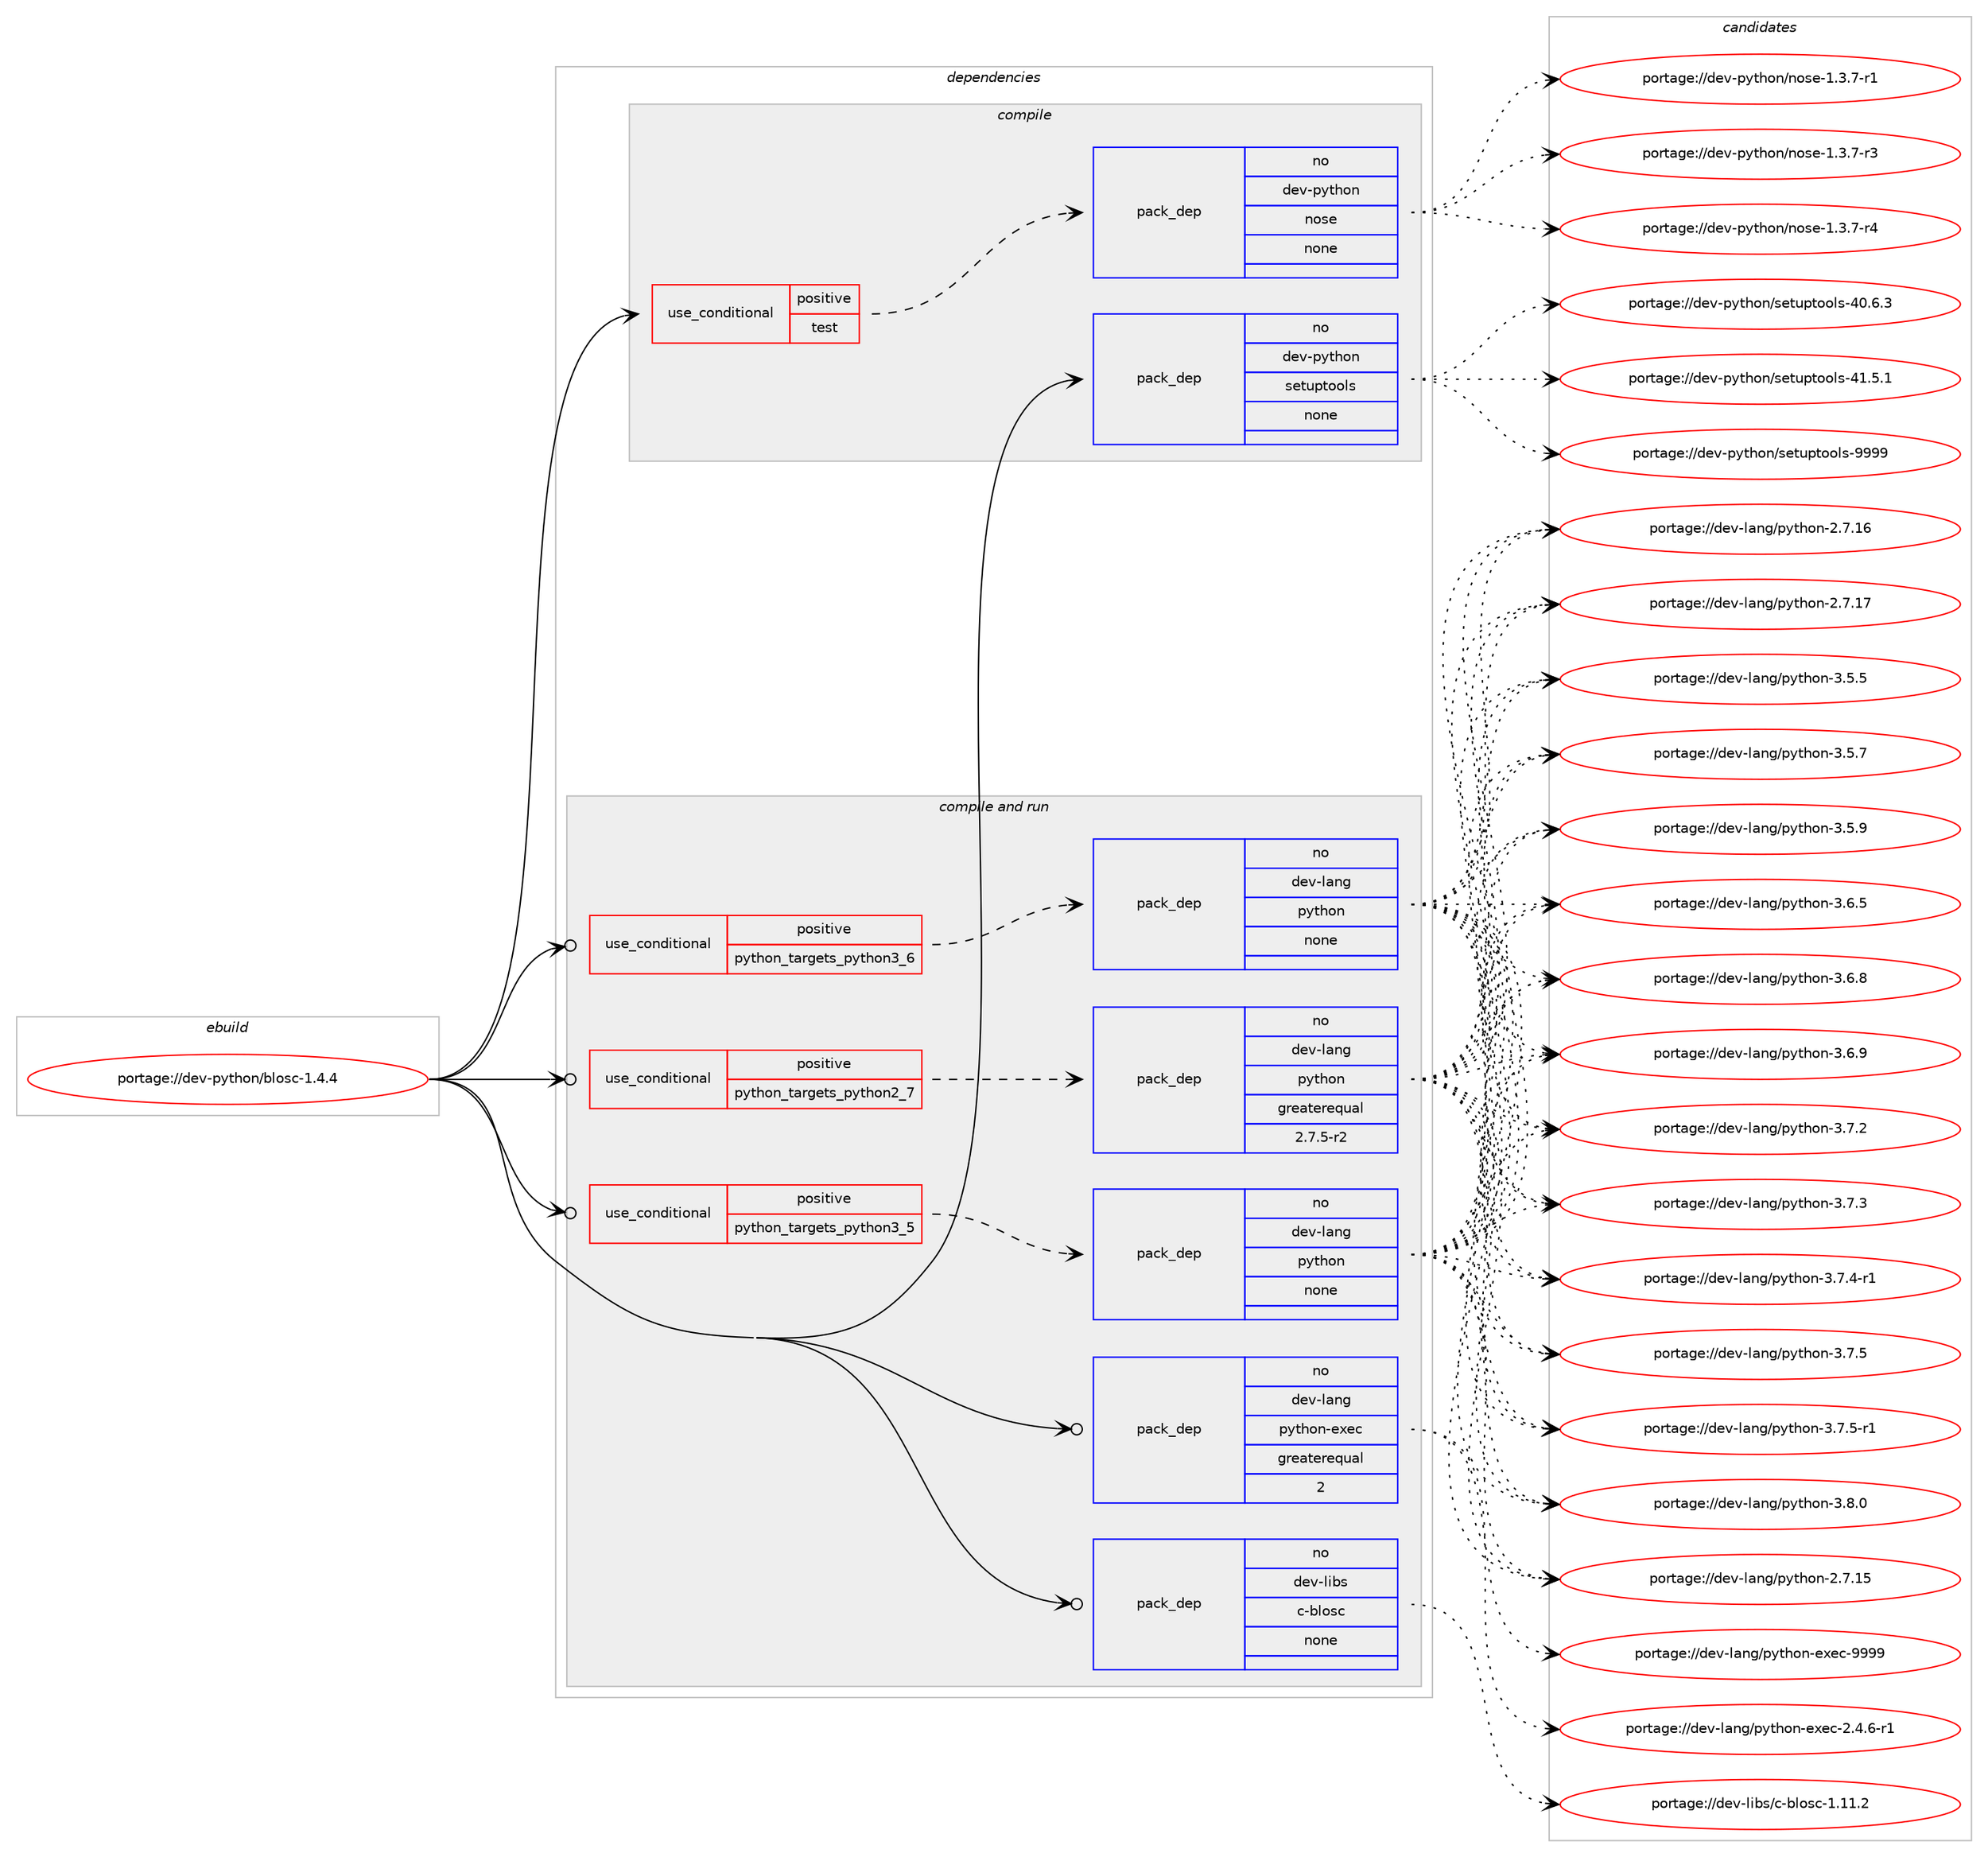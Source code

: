 digraph prolog {

# *************
# Graph options
# *************

newrank=true;
concentrate=true;
compound=true;
graph [rankdir=LR,fontname=Helvetica,fontsize=10,ranksep=1.5];#, ranksep=2.5, nodesep=0.2];
edge  [arrowhead=vee];
node  [fontname=Helvetica,fontsize=10];

# **********
# The ebuild
# **********

subgraph cluster_leftcol {
color=gray;
rank=same;
label=<<i>ebuild</i>>;
id [label="portage://dev-python/blosc-1.4.4", color=red, width=4, href="../dev-python/blosc-1.4.4.svg"];
}

# ****************
# The dependencies
# ****************

subgraph cluster_midcol {
color=gray;
label=<<i>dependencies</i>>;
subgraph cluster_compile {
fillcolor="#eeeeee";
style=filled;
label=<<i>compile</i>>;
subgraph cond26307 {
dependency132143 [label=<<TABLE BORDER="0" CELLBORDER="1" CELLSPACING="0" CELLPADDING="4"><TR><TD ROWSPAN="3" CELLPADDING="10">use_conditional</TD></TR><TR><TD>positive</TD></TR><TR><TD>test</TD></TR></TABLE>>, shape=none, color=red];
subgraph pack102532 {
dependency132144 [label=<<TABLE BORDER="0" CELLBORDER="1" CELLSPACING="0" CELLPADDING="4" WIDTH="220"><TR><TD ROWSPAN="6" CELLPADDING="30">pack_dep</TD></TR><TR><TD WIDTH="110">no</TD></TR><TR><TD>dev-python</TD></TR><TR><TD>nose</TD></TR><TR><TD>none</TD></TR><TR><TD></TD></TR></TABLE>>, shape=none, color=blue];
}
dependency132143:e -> dependency132144:w [weight=20,style="dashed",arrowhead="vee"];
}
id:e -> dependency132143:w [weight=20,style="solid",arrowhead="vee"];
subgraph pack102533 {
dependency132145 [label=<<TABLE BORDER="0" CELLBORDER="1" CELLSPACING="0" CELLPADDING="4" WIDTH="220"><TR><TD ROWSPAN="6" CELLPADDING="30">pack_dep</TD></TR><TR><TD WIDTH="110">no</TD></TR><TR><TD>dev-python</TD></TR><TR><TD>setuptools</TD></TR><TR><TD>none</TD></TR><TR><TD></TD></TR></TABLE>>, shape=none, color=blue];
}
id:e -> dependency132145:w [weight=20,style="solid",arrowhead="vee"];
}
subgraph cluster_compileandrun {
fillcolor="#eeeeee";
style=filled;
label=<<i>compile and run</i>>;
subgraph cond26308 {
dependency132146 [label=<<TABLE BORDER="0" CELLBORDER="1" CELLSPACING="0" CELLPADDING="4"><TR><TD ROWSPAN="3" CELLPADDING="10">use_conditional</TD></TR><TR><TD>positive</TD></TR><TR><TD>python_targets_python2_7</TD></TR></TABLE>>, shape=none, color=red];
subgraph pack102534 {
dependency132147 [label=<<TABLE BORDER="0" CELLBORDER="1" CELLSPACING="0" CELLPADDING="4" WIDTH="220"><TR><TD ROWSPAN="6" CELLPADDING="30">pack_dep</TD></TR><TR><TD WIDTH="110">no</TD></TR><TR><TD>dev-lang</TD></TR><TR><TD>python</TD></TR><TR><TD>greaterequal</TD></TR><TR><TD>2.7.5-r2</TD></TR></TABLE>>, shape=none, color=blue];
}
dependency132146:e -> dependency132147:w [weight=20,style="dashed",arrowhead="vee"];
}
id:e -> dependency132146:w [weight=20,style="solid",arrowhead="odotvee"];
subgraph cond26309 {
dependency132148 [label=<<TABLE BORDER="0" CELLBORDER="1" CELLSPACING="0" CELLPADDING="4"><TR><TD ROWSPAN="3" CELLPADDING="10">use_conditional</TD></TR><TR><TD>positive</TD></TR><TR><TD>python_targets_python3_5</TD></TR></TABLE>>, shape=none, color=red];
subgraph pack102535 {
dependency132149 [label=<<TABLE BORDER="0" CELLBORDER="1" CELLSPACING="0" CELLPADDING="4" WIDTH="220"><TR><TD ROWSPAN="6" CELLPADDING="30">pack_dep</TD></TR><TR><TD WIDTH="110">no</TD></TR><TR><TD>dev-lang</TD></TR><TR><TD>python</TD></TR><TR><TD>none</TD></TR><TR><TD></TD></TR></TABLE>>, shape=none, color=blue];
}
dependency132148:e -> dependency132149:w [weight=20,style="dashed",arrowhead="vee"];
}
id:e -> dependency132148:w [weight=20,style="solid",arrowhead="odotvee"];
subgraph cond26310 {
dependency132150 [label=<<TABLE BORDER="0" CELLBORDER="1" CELLSPACING="0" CELLPADDING="4"><TR><TD ROWSPAN="3" CELLPADDING="10">use_conditional</TD></TR><TR><TD>positive</TD></TR><TR><TD>python_targets_python3_6</TD></TR></TABLE>>, shape=none, color=red];
subgraph pack102536 {
dependency132151 [label=<<TABLE BORDER="0" CELLBORDER="1" CELLSPACING="0" CELLPADDING="4" WIDTH="220"><TR><TD ROWSPAN="6" CELLPADDING="30">pack_dep</TD></TR><TR><TD WIDTH="110">no</TD></TR><TR><TD>dev-lang</TD></TR><TR><TD>python</TD></TR><TR><TD>none</TD></TR><TR><TD></TD></TR></TABLE>>, shape=none, color=blue];
}
dependency132150:e -> dependency132151:w [weight=20,style="dashed",arrowhead="vee"];
}
id:e -> dependency132150:w [weight=20,style="solid",arrowhead="odotvee"];
subgraph pack102537 {
dependency132152 [label=<<TABLE BORDER="0" CELLBORDER="1" CELLSPACING="0" CELLPADDING="4" WIDTH="220"><TR><TD ROWSPAN="6" CELLPADDING="30">pack_dep</TD></TR><TR><TD WIDTH="110">no</TD></TR><TR><TD>dev-lang</TD></TR><TR><TD>python-exec</TD></TR><TR><TD>greaterequal</TD></TR><TR><TD>2</TD></TR></TABLE>>, shape=none, color=blue];
}
id:e -> dependency132152:w [weight=20,style="solid",arrowhead="odotvee"];
subgraph pack102538 {
dependency132153 [label=<<TABLE BORDER="0" CELLBORDER="1" CELLSPACING="0" CELLPADDING="4" WIDTH="220"><TR><TD ROWSPAN="6" CELLPADDING="30">pack_dep</TD></TR><TR><TD WIDTH="110">no</TD></TR><TR><TD>dev-libs</TD></TR><TR><TD>c-blosc</TD></TR><TR><TD>none</TD></TR><TR><TD></TD></TR></TABLE>>, shape=none, color=blue];
}
id:e -> dependency132153:w [weight=20,style="solid",arrowhead="odotvee"];
}
subgraph cluster_run {
fillcolor="#eeeeee";
style=filled;
label=<<i>run</i>>;
}
}

# **************
# The candidates
# **************

subgraph cluster_choices {
rank=same;
color=gray;
label=<<i>candidates</i>>;

subgraph choice102532 {
color=black;
nodesep=1;
choiceportage10010111845112121116104111110471101111151014549465146554511449 [label="portage://dev-python/nose-1.3.7-r1", color=red, width=4,href="../dev-python/nose-1.3.7-r1.svg"];
choiceportage10010111845112121116104111110471101111151014549465146554511451 [label="portage://dev-python/nose-1.3.7-r3", color=red, width=4,href="../dev-python/nose-1.3.7-r3.svg"];
choiceportage10010111845112121116104111110471101111151014549465146554511452 [label="portage://dev-python/nose-1.3.7-r4", color=red, width=4,href="../dev-python/nose-1.3.7-r4.svg"];
dependency132144:e -> choiceportage10010111845112121116104111110471101111151014549465146554511449:w [style=dotted,weight="100"];
dependency132144:e -> choiceportage10010111845112121116104111110471101111151014549465146554511451:w [style=dotted,weight="100"];
dependency132144:e -> choiceportage10010111845112121116104111110471101111151014549465146554511452:w [style=dotted,weight="100"];
}
subgraph choice102533 {
color=black;
nodesep=1;
choiceportage100101118451121211161041111104711510111611711211611111110811545524846544651 [label="portage://dev-python/setuptools-40.6.3", color=red, width=4,href="../dev-python/setuptools-40.6.3.svg"];
choiceportage100101118451121211161041111104711510111611711211611111110811545524946534649 [label="portage://dev-python/setuptools-41.5.1", color=red, width=4,href="../dev-python/setuptools-41.5.1.svg"];
choiceportage10010111845112121116104111110471151011161171121161111111081154557575757 [label="portage://dev-python/setuptools-9999", color=red, width=4,href="../dev-python/setuptools-9999.svg"];
dependency132145:e -> choiceportage100101118451121211161041111104711510111611711211611111110811545524846544651:w [style=dotted,weight="100"];
dependency132145:e -> choiceportage100101118451121211161041111104711510111611711211611111110811545524946534649:w [style=dotted,weight="100"];
dependency132145:e -> choiceportage10010111845112121116104111110471151011161171121161111111081154557575757:w [style=dotted,weight="100"];
}
subgraph choice102534 {
color=black;
nodesep=1;
choiceportage10010111845108971101034711212111610411111045504655464953 [label="portage://dev-lang/python-2.7.15", color=red, width=4,href="../dev-lang/python-2.7.15.svg"];
choiceportage10010111845108971101034711212111610411111045504655464954 [label="portage://dev-lang/python-2.7.16", color=red, width=4,href="../dev-lang/python-2.7.16.svg"];
choiceportage10010111845108971101034711212111610411111045504655464955 [label="portage://dev-lang/python-2.7.17", color=red, width=4,href="../dev-lang/python-2.7.17.svg"];
choiceportage100101118451089711010347112121116104111110455146534653 [label="portage://dev-lang/python-3.5.5", color=red, width=4,href="../dev-lang/python-3.5.5.svg"];
choiceportage100101118451089711010347112121116104111110455146534655 [label="portage://dev-lang/python-3.5.7", color=red, width=4,href="../dev-lang/python-3.5.7.svg"];
choiceportage100101118451089711010347112121116104111110455146534657 [label="portage://dev-lang/python-3.5.9", color=red, width=4,href="../dev-lang/python-3.5.9.svg"];
choiceportage100101118451089711010347112121116104111110455146544653 [label="portage://dev-lang/python-3.6.5", color=red, width=4,href="../dev-lang/python-3.6.5.svg"];
choiceportage100101118451089711010347112121116104111110455146544656 [label="portage://dev-lang/python-3.6.8", color=red, width=4,href="../dev-lang/python-3.6.8.svg"];
choiceportage100101118451089711010347112121116104111110455146544657 [label="portage://dev-lang/python-3.6.9", color=red, width=4,href="../dev-lang/python-3.6.9.svg"];
choiceportage100101118451089711010347112121116104111110455146554650 [label="portage://dev-lang/python-3.7.2", color=red, width=4,href="../dev-lang/python-3.7.2.svg"];
choiceportage100101118451089711010347112121116104111110455146554651 [label="portage://dev-lang/python-3.7.3", color=red, width=4,href="../dev-lang/python-3.7.3.svg"];
choiceportage1001011184510897110103471121211161041111104551465546524511449 [label="portage://dev-lang/python-3.7.4-r1", color=red, width=4,href="../dev-lang/python-3.7.4-r1.svg"];
choiceportage100101118451089711010347112121116104111110455146554653 [label="portage://dev-lang/python-3.7.5", color=red, width=4,href="../dev-lang/python-3.7.5.svg"];
choiceportage1001011184510897110103471121211161041111104551465546534511449 [label="portage://dev-lang/python-3.7.5-r1", color=red, width=4,href="../dev-lang/python-3.7.5-r1.svg"];
choiceportage100101118451089711010347112121116104111110455146564648 [label="portage://dev-lang/python-3.8.0", color=red, width=4,href="../dev-lang/python-3.8.0.svg"];
dependency132147:e -> choiceportage10010111845108971101034711212111610411111045504655464953:w [style=dotted,weight="100"];
dependency132147:e -> choiceportage10010111845108971101034711212111610411111045504655464954:w [style=dotted,weight="100"];
dependency132147:e -> choiceportage10010111845108971101034711212111610411111045504655464955:w [style=dotted,weight="100"];
dependency132147:e -> choiceportage100101118451089711010347112121116104111110455146534653:w [style=dotted,weight="100"];
dependency132147:e -> choiceportage100101118451089711010347112121116104111110455146534655:w [style=dotted,weight="100"];
dependency132147:e -> choiceportage100101118451089711010347112121116104111110455146534657:w [style=dotted,weight="100"];
dependency132147:e -> choiceportage100101118451089711010347112121116104111110455146544653:w [style=dotted,weight="100"];
dependency132147:e -> choiceportage100101118451089711010347112121116104111110455146544656:w [style=dotted,weight="100"];
dependency132147:e -> choiceportage100101118451089711010347112121116104111110455146544657:w [style=dotted,weight="100"];
dependency132147:e -> choiceportage100101118451089711010347112121116104111110455146554650:w [style=dotted,weight="100"];
dependency132147:e -> choiceportage100101118451089711010347112121116104111110455146554651:w [style=dotted,weight="100"];
dependency132147:e -> choiceportage1001011184510897110103471121211161041111104551465546524511449:w [style=dotted,weight="100"];
dependency132147:e -> choiceportage100101118451089711010347112121116104111110455146554653:w [style=dotted,weight="100"];
dependency132147:e -> choiceportage1001011184510897110103471121211161041111104551465546534511449:w [style=dotted,weight="100"];
dependency132147:e -> choiceportage100101118451089711010347112121116104111110455146564648:w [style=dotted,weight="100"];
}
subgraph choice102535 {
color=black;
nodesep=1;
choiceportage10010111845108971101034711212111610411111045504655464953 [label="portage://dev-lang/python-2.7.15", color=red, width=4,href="../dev-lang/python-2.7.15.svg"];
choiceportage10010111845108971101034711212111610411111045504655464954 [label="portage://dev-lang/python-2.7.16", color=red, width=4,href="../dev-lang/python-2.7.16.svg"];
choiceportage10010111845108971101034711212111610411111045504655464955 [label="portage://dev-lang/python-2.7.17", color=red, width=4,href="../dev-lang/python-2.7.17.svg"];
choiceportage100101118451089711010347112121116104111110455146534653 [label="portage://dev-lang/python-3.5.5", color=red, width=4,href="../dev-lang/python-3.5.5.svg"];
choiceportage100101118451089711010347112121116104111110455146534655 [label="portage://dev-lang/python-3.5.7", color=red, width=4,href="../dev-lang/python-3.5.7.svg"];
choiceportage100101118451089711010347112121116104111110455146534657 [label="portage://dev-lang/python-3.5.9", color=red, width=4,href="../dev-lang/python-3.5.9.svg"];
choiceportage100101118451089711010347112121116104111110455146544653 [label="portage://dev-lang/python-3.6.5", color=red, width=4,href="../dev-lang/python-3.6.5.svg"];
choiceportage100101118451089711010347112121116104111110455146544656 [label="portage://dev-lang/python-3.6.8", color=red, width=4,href="../dev-lang/python-3.6.8.svg"];
choiceportage100101118451089711010347112121116104111110455146544657 [label="portage://dev-lang/python-3.6.9", color=red, width=4,href="../dev-lang/python-3.6.9.svg"];
choiceportage100101118451089711010347112121116104111110455146554650 [label="portage://dev-lang/python-3.7.2", color=red, width=4,href="../dev-lang/python-3.7.2.svg"];
choiceportage100101118451089711010347112121116104111110455146554651 [label="portage://dev-lang/python-3.7.3", color=red, width=4,href="../dev-lang/python-3.7.3.svg"];
choiceportage1001011184510897110103471121211161041111104551465546524511449 [label="portage://dev-lang/python-3.7.4-r1", color=red, width=4,href="../dev-lang/python-3.7.4-r1.svg"];
choiceportage100101118451089711010347112121116104111110455146554653 [label="portage://dev-lang/python-3.7.5", color=red, width=4,href="../dev-lang/python-3.7.5.svg"];
choiceportage1001011184510897110103471121211161041111104551465546534511449 [label="portage://dev-lang/python-3.7.5-r1", color=red, width=4,href="../dev-lang/python-3.7.5-r1.svg"];
choiceportage100101118451089711010347112121116104111110455146564648 [label="portage://dev-lang/python-3.8.0", color=red, width=4,href="../dev-lang/python-3.8.0.svg"];
dependency132149:e -> choiceportage10010111845108971101034711212111610411111045504655464953:w [style=dotted,weight="100"];
dependency132149:e -> choiceportage10010111845108971101034711212111610411111045504655464954:w [style=dotted,weight="100"];
dependency132149:e -> choiceportage10010111845108971101034711212111610411111045504655464955:w [style=dotted,weight="100"];
dependency132149:e -> choiceportage100101118451089711010347112121116104111110455146534653:w [style=dotted,weight="100"];
dependency132149:e -> choiceportage100101118451089711010347112121116104111110455146534655:w [style=dotted,weight="100"];
dependency132149:e -> choiceportage100101118451089711010347112121116104111110455146534657:w [style=dotted,weight="100"];
dependency132149:e -> choiceportage100101118451089711010347112121116104111110455146544653:w [style=dotted,weight="100"];
dependency132149:e -> choiceportage100101118451089711010347112121116104111110455146544656:w [style=dotted,weight="100"];
dependency132149:e -> choiceportage100101118451089711010347112121116104111110455146544657:w [style=dotted,weight="100"];
dependency132149:e -> choiceportage100101118451089711010347112121116104111110455146554650:w [style=dotted,weight="100"];
dependency132149:e -> choiceportage100101118451089711010347112121116104111110455146554651:w [style=dotted,weight="100"];
dependency132149:e -> choiceportage1001011184510897110103471121211161041111104551465546524511449:w [style=dotted,weight="100"];
dependency132149:e -> choiceportage100101118451089711010347112121116104111110455146554653:w [style=dotted,weight="100"];
dependency132149:e -> choiceportage1001011184510897110103471121211161041111104551465546534511449:w [style=dotted,weight="100"];
dependency132149:e -> choiceportage100101118451089711010347112121116104111110455146564648:w [style=dotted,weight="100"];
}
subgraph choice102536 {
color=black;
nodesep=1;
choiceportage10010111845108971101034711212111610411111045504655464953 [label="portage://dev-lang/python-2.7.15", color=red, width=4,href="../dev-lang/python-2.7.15.svg"];
choiceportage10010111845108971101034711212111610411111045504655464954 [label="portage://dev-lang/python-2.7.16", color=red, width=4,href="../dev-lang/python-2.7.16.svg"];
choiceportage10010111845108971101034711212111610411111045504655464955 [label="portage://dev-lang/python-2.7.17", color=red, width=4,href="../dev-lang/python-2.7.17.svg"];
choiceportage100101118451089711010347112121116104111110455146534653 [label="portage://dev-lang/python-3.5.5", color=red, width=4,href="../dev-lang/python-3.5.5.svg"];
choiceportage100101118451089711010347112121116104111110455146534655 [label="portage://dev-lang/python-3.5.7", color=red, width=4,href="../dev-lang/python-3.5.7.svg"];
choiceportage100101118451089711010347112121116104111110455146534657 [label="portage://dev-lang/python-3.5.9", color=red, width=4,href="../dev-lang/python-3.5.9.svg"];
choiceportage100101118451089711010347112121116104111110455146544653 [label="portage://dev-lang/python-3.6.5", color=red, width=4,href="../dev-lang/python-3.6.5.svg"];
choiceportage100101118451089711010347112121116104111110455146544656 [label="portage://dev-lang/python-3.6.8", color=red, width=4,href="../dev-lang/python-3.6.8.svg"];
choiceportage100101118451089711010347112121116104111110455146544657 [label="portage://dev-lang/python-3.6.9", color=red, width=4,href="../dev-lang/python-3.6.9.svg"];
choiceportage100101118451089711010347112121116104111110455146554650 [label="portage://dev-lang/python-3.7.2", color=red, width=4,href="../dev-lang/python-3.7.2.svg"];
choiceportage100101118451089711010347112121116104111110455146554651 [label="portage://dev-lang/python-3.7.3", color=red, width=4,href="../dev-lang/python-3.7.3.svg"];
choiceportage1001011184510897110103471121211161041111104551465546524511449 [label="portage://dev-lang/python-3.7.4-r1", color=red, width=4,href="../dev-lang/python-3.7.4-r1.svg"];
choiceportage100101118451089711010347112121116104111110455146554653 [label="portage://dev-lang/python-3.7.5", color=red, width=4,href="../dev-lang/python-3.7.5.svg"];
choiceportage1001011184510897110103471121211161041111104551465546534511449 [label="portage://dev-lang/python-3.7.5-r1", color=red, width=4,href="../dev-lang/python-3.7.5-r1.svg"];
choiceportage100101118451089711010347112121116104111110455146564648 [label="portage://dev-lang/python-3.8.0", color=red, width=4,href="../dev-lang/python-3.8.0.svg"];
dependency132151:e -> choiceportage10010111845108971101034711212111610411111045504655464953:w [style=dotted,weight="100"];
dependency132151:e -> choiceportage10010111845108971101034711212111610411111045504655464954:w [style=dotted,weight="100"];
dependency132151:e -> choiceportage10010111845108971101034711212111610411111045504655464955:w [style=dotted,weight="100"];
dependency132151:e -> choiceportage100101118451089711010347112121116104111110455146534653:w [style=dotted,weight="100"];
dependency132151:e -> choiceportage100101118451089711010347112121116104111110455146534655:w [style=dotted,weight="100"];
dependency132151:e -> choiceportage100101118451089711010347112121116104111110455146534657:w [style=dotted,weight="100"];
dependency132151:e -> choiceportage100101118451089711010347112121116104111110455146544653:w [style=dotted,weight="100"];
dependency132151:e -> choiceportage100101118451089711010347112121116104111110455146544656:w [style=dotted,weight="100"];
dependency132151:e -> choiceportage100101118451089711010347112121116104111110455146544657:w [style=dotted,weight="100"];
dependency132151:e -> choiceportage100101118451089711010347112121116104111110455146554650:w [style=dotted,weight="100"];
dependency132151:e -> choiceportage100101118451089711010347112121116104111110455146554651:w [style=dotted,weight="100"];
dependency132151:e -> choiceportage1001011184510897110103471121211161041111104551465546524511449:w [style=dotted,weight="100"];
dependency132151:e -> choiceportage100101118451089711010347112121116104111110455146554653:w [style=dotted,weight="100"];
dependency132151:e -> choiceportage1001011184510897110103471121211161041111104551465546534511449:w [style=dotted,weight="100"];
dependency132151:e -> choiceportage100101118451089711010347112121116104111110455146564648:w [style=dotted,weight="100"];
}
subgraph choice102537 {
color=black;
nodesep=1;
choiceportage10010111845108971101034711212111610411111045101120101994550465246544511449 [label="portage://dev-lang/python-exec-2.4.6-r1", color=red, width=4,href="../dev-lang/python-exec-2.4.6-r1.svg"];
choiceportage10010111845108971101034711212111610411111045101120101994557575757 [label="portage://dev-lang/python-exec-9999", color=red, width=4,href="../dev-lang/python-exec-9999.svg"];
dependency132152:e -> choiceportage10010111845108971101034711212111610411111045101120101994550465246544511449:w [style=dotted,weight="100"];
dependency132152:e -> choiceportage10010111845108971101034711212111610411111045101120101994557575757:w [style=dotted,weight="100"];
}
subgraph choice102538 {
color=black;
nodesep=1;
choiceportage1001011184510810598115479945981081111159945494649494650 [label="portage://dev-libs/c-blosc-1.11.2", color=red, width=4,href="../dev-libs/c-blosc-1.11.2.svg"];
dependency132153:e -> choiceportage1001011184510810598115479945981081111159945494649494650:w [style=dotted,weight="100"];
}
}

}
